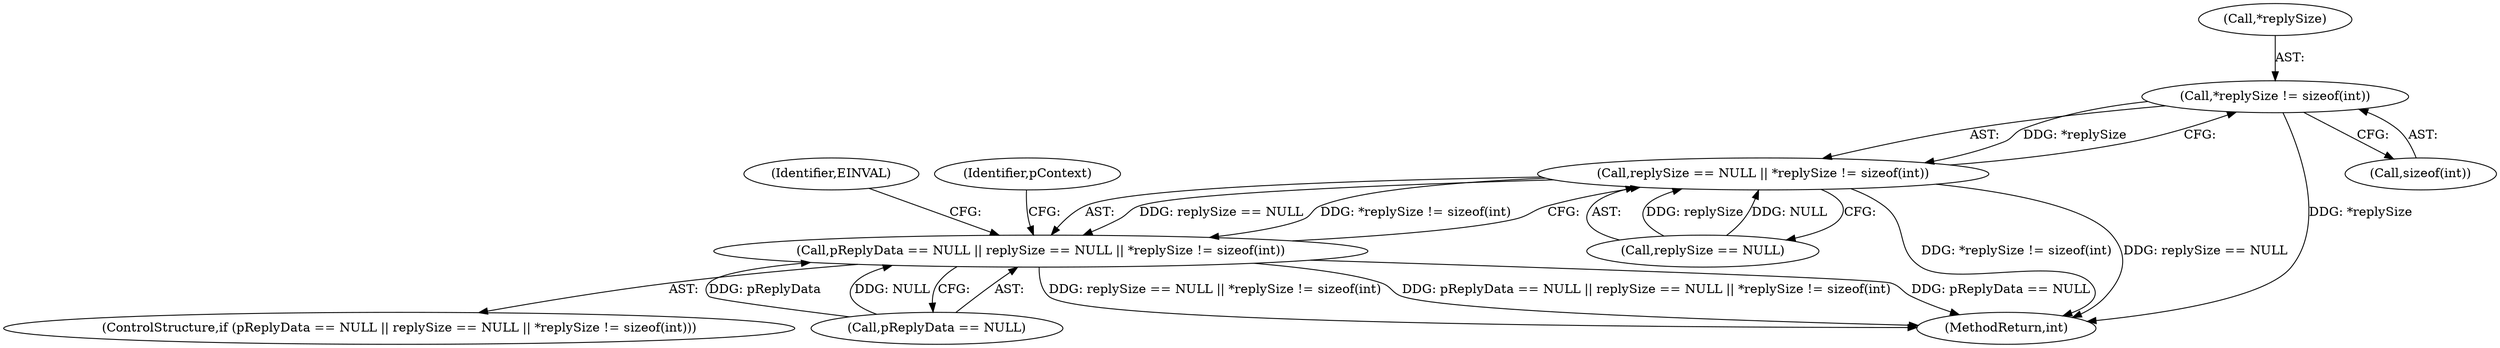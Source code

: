 digraph "0_Android_557bd7bfe6c4895faee09e46fc9b5304a956c8b7@API" {
"1000286" [label="(Call,*replySize != sizeof(int))"];
"1000282" [label="(Call,replySize == NULL || *replySize != sizeof(int))"];
"1000278" [label="(Call,pReplyData == NULL || replySize == NULL || *replySize != sizeof(int))"];
"1000282" [label="(Call,replySize == NULL || *replySize != sizeof(int))"];
"1000289" [label="(Call,sizeof(int))"];
"1000279" [label="(Call,pReplyData == NULL)"];
"1000294" [label="(Identifier,EINVAL)"];
"1000298" [label="(Identifier,pContext)"];
"1000283" [label="(Call,replySize == NULL)"];
"1000286" [label="(Call,*replySize != sizeof(int))"];
"1000287" [label="(Call,*replySize)"];
"1001120" [label="(MethodReturn,int)"];
"1000278" [label="(Call,pReplyData == NULL || replySize == NULL || *replySize != sizeof(int))"];
"1000277" [label="(ControlStructure,if (pReplyData == NULL || replySize == NULL || *replySize != sizeof(int)))"];
"1000286" -> "1000282"  [label="AST: "];
"1000286" -> "1000289"  [label="CFG: "];
"1000287" -> "1000286"  [label="AST: "];
"1000289" -> "1000286"  [label="AST: "];
"1000282" -> "1000286"  [label="CFG: "];
"1000286" -> "1001120"  [label="DDG: *replySize"];
"1000286" -> "1000282"  [label="DDG: *replySize"];
"1000282" -> "1000278"  [label="AST: "];
"1000282" -> "1000283"  [label="CFG: "];
"1000283" -> "1000282"  [label="AST: "];
"1000278" -> "1000282"  [label="CFG: "];
"1000282" -> "1001120"  [label="DDG: *replySize != sizeof(int)"];
"1000282" -> "1001120"  [label="DDG: replySize == NULL"];
"1000282" -> "1000278"  [label="DDG: replySize == NULL"];
"1000282" -> "1000278"  [label="DDG: *replySize != sizeof(int)"];
"1000283" -> "1000282"  [label="DDG: replySize"];
"1000283" -> "1000282"  [label="DDG: NULL"];
"1000278" -> "1000277"  [label="AST: "];
"1000278" -> "1000279"  [label="CFG: "];
"1000279" -> "1000278"  [label="AST: "];
"1000294" -> "1000278"  [label="CFG: "];
"1000298" -> "1000278"  [label="CFG: "];
"1000278" -> "1001120"  [label="DDG: replySize == NULL || *replySize != sizeof(int)"];
"1000278" -> "1001120"  [label="DDG: pReplyData == NULL || replySize == NULL || *replySize != sizeof(int)"];
"1000278" -> "1001120"  [label="DDG: pReplyData == NULL"];
"1000279" -> "1000278"  [label="DDG: pReplyData"];
"1000279" -> "1000278"  [label="DDG: NULL"];
}
